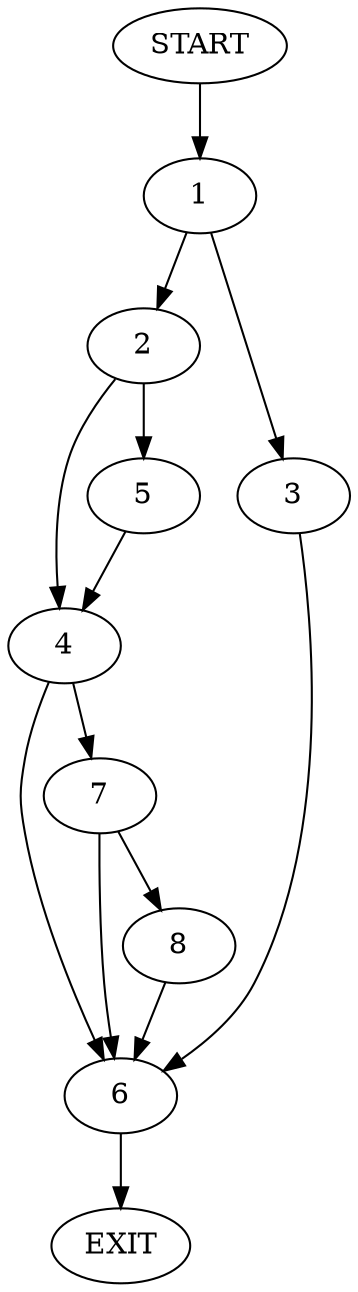 digraph {
0 [label="START"]
9 [label="EXIT"]
0 -> 1
1 -> 2
1 -> 3
2 -> 4
2 -> 5
3 -> 6
6 -> 9
5 -> 4
4 -> 7
4 -> 6
7 -> 8
7 -> 6
8 -> 6
}
